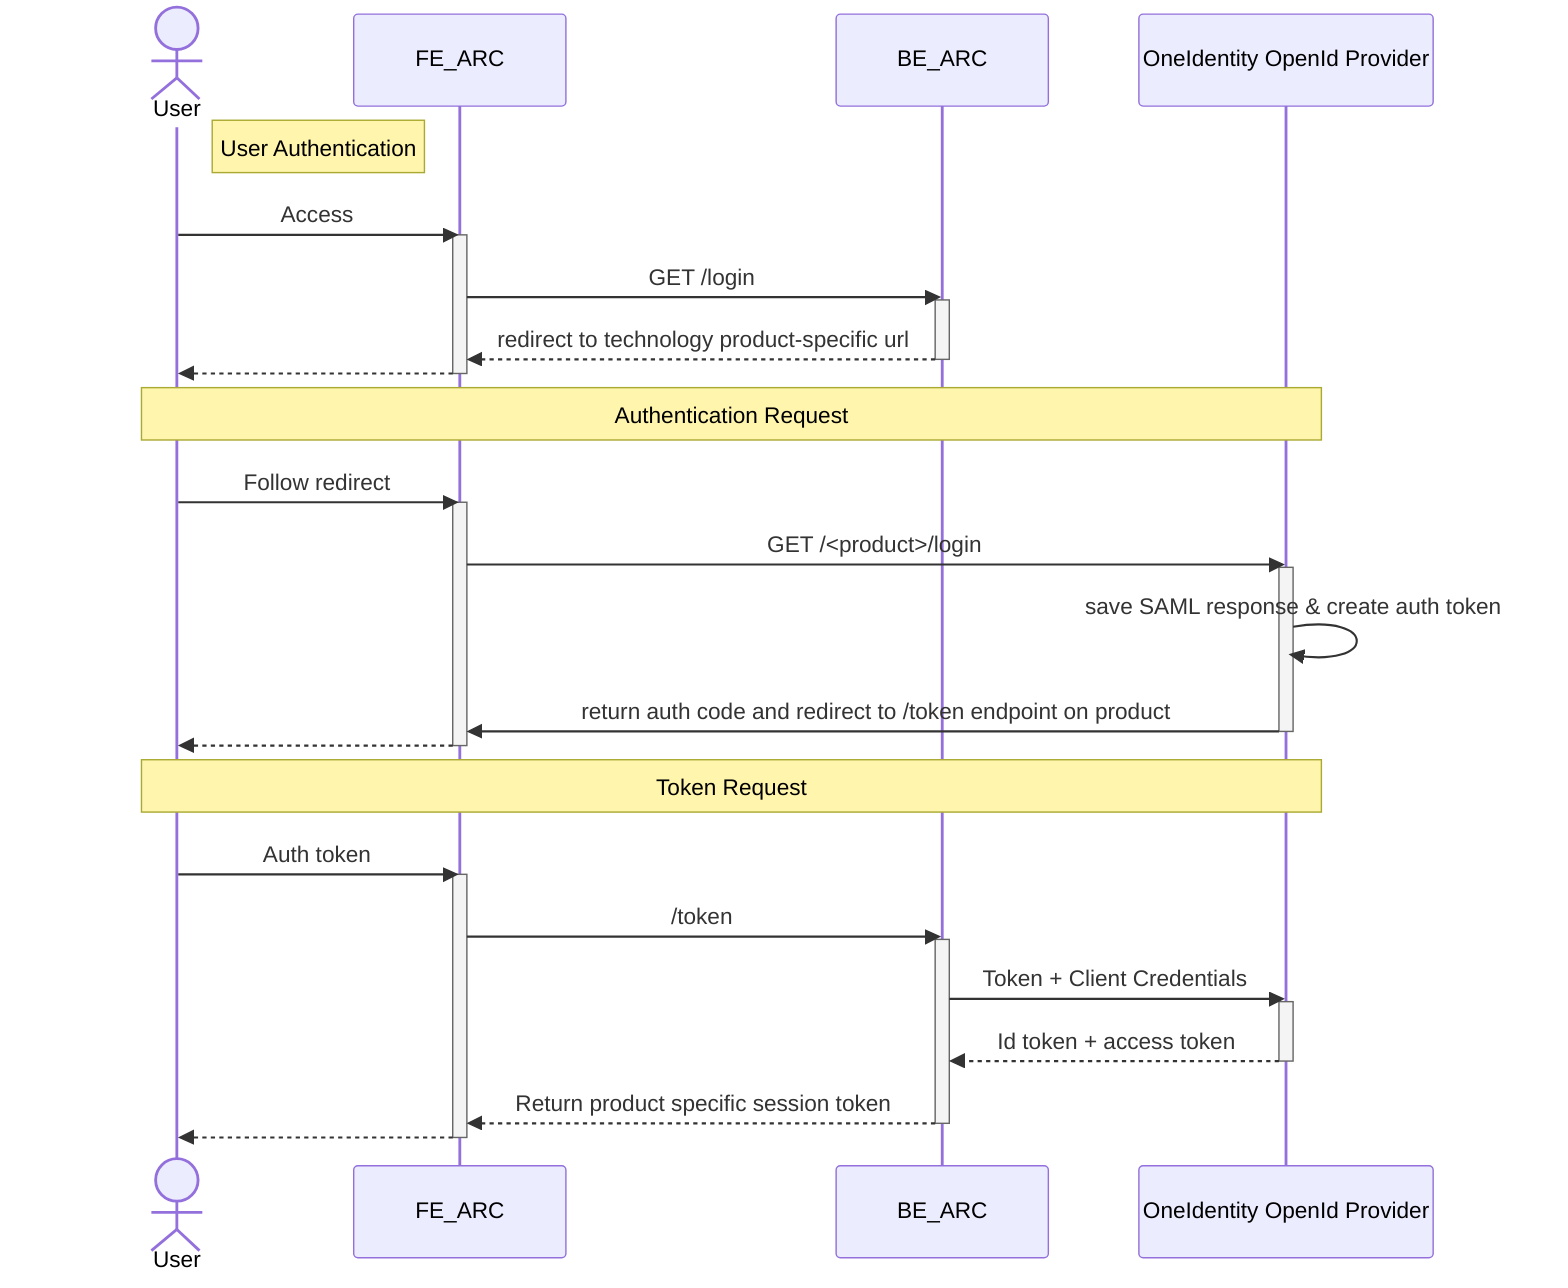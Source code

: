 sequenceDiagram
actor User
participant FE_ARC
participant BE_ARC
participant OneIdentity OpenId Provider

note right of User: User Authentication

    User ->> FE_ARC : Access
    activate FE_ARC
        FE_ARC ->> BE_ARC : GET /login
        activate BE_ARC
            BE_ARC -->> FE_ARC : redirect to technology product-specific url
        deactivate BE_ARC
        FE_ARC -->> User : #
    deactivate FE_ARC
note over User, OneIdentity OpenId Provider: Authentication Request
    User ->> FE_ARC : Follow redirect
    activate FE_ARC
		FE_ARC ->> OneIdentity OpenId Provider : GET /<product>/login
        activate OneIdentity OpenId Provider
            OneIdentity OpenId Provider ->> OneIdentity OpenId Provider : save SAML response & create auth token
            OneIdentity OpenId Provider ->> FE_ARC : return auth code and redirect to /token endpoint on product
        deactivate OneIdentity OpenId Provider
        FE_ARC -->> User : #
    deactivate FE_ARC

note over User, OneIdentity OpenId Provider: Token Request
    User ->> FE_ARC : Auth token
    activate FE_ARC
        FE_ARC ->> BE_ARC : /token
        activate BE_ARC
            BE_ARC ->> OneIdentity OpenId Provider : Token + Client Credentials
                activate OneIdentity OpenId Provider
                    OneIdentity OpenId Provider -->> BE_ARC : Id token + access token
                deactivate OneIdentity OpenId Provider
            BE_ARC -->> FE_ARC : Return product specific session token
        deactivate BE_ARC
        FE_ARC -->> User : #
    deactivate FE_ARC